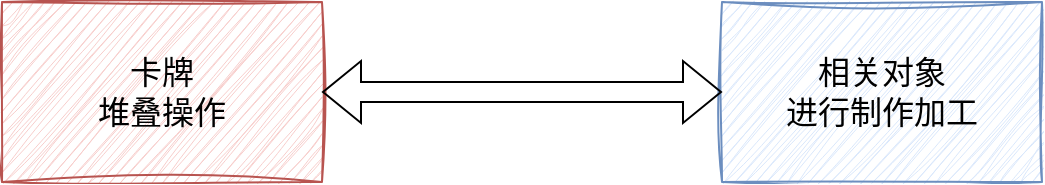 <mxfile version="27.0.9">
  <diagram name="第 1 页" id="fBaKPE-ovusjofGlzLt4">
    <mxGraphModel dx="1090" dy="742" grid="1" gridSize="10" guides="1" tooltips="1" connect="1" arrows="1" fold="1" page="1" pageScale="1" pageWidth="827" pageHeight="1169" math="0" shadow="0">
      <root>
        <mxCell id="0" />
        <mxCell id="1" parent="0" />
        <mxCell id="T6pjtzEHyMYNEqglS-By-1" value="卡牌&lt;br&gt;堆叠操作" style="rounded=0;whiteSpace=wrap;html=1;sketch=1;curveFitting=1;jiggle=2;fillColor=#f8cecc;strokeColor=#b85450;fontSize=16;" vertex="1" parent="1">
          <mxGeometry x="120" y="280" width="160" height="90" as="geometry" />
        </mxCell>
        <mxCell id="T6pjtzEHyMYNEqglS-By-3" value="相关对象&lt;div&gt;进行制作加工&lt;/div&gt;" style="rounded=0;whiteSpace=wrap;html=1;sketch=1;curveFitting=1;jiggle=2;fillColor=#dae8fc;strokeColor=#6c8ebf;fontSize=16;" vertex="1" parent="1">
          <mxGeometry x="480" y="280" width="160" height="90" as="geometry" />
        </mxCell>
        <mxCell id="T6pjtzEHyMYNEqglS-By-5" value="" style="shape=flexArrow;endArrow=classic;startArrow=classic;html=1;rounded=0;exitX=1;exitY=0.5;exitDx=0;exitDy=0;shadow=0;" edge="1" parent="1" source="T6pjtzEHyMYNEqglS-By-1" target="T6pjtzEHyMYNEqglS-By-3">
          <mxGeometry width="100" height="100" relative="1" as="geometry">
            <mxPoint x="320" y="350" as="sourcePoint" />
            <mxPoint x="470" y="330" as="targetPoint" />
          </mxGeometry>
        </mxCell>
      </root>
    </mxGraphModel>
  </diagram>
</mxfile>
